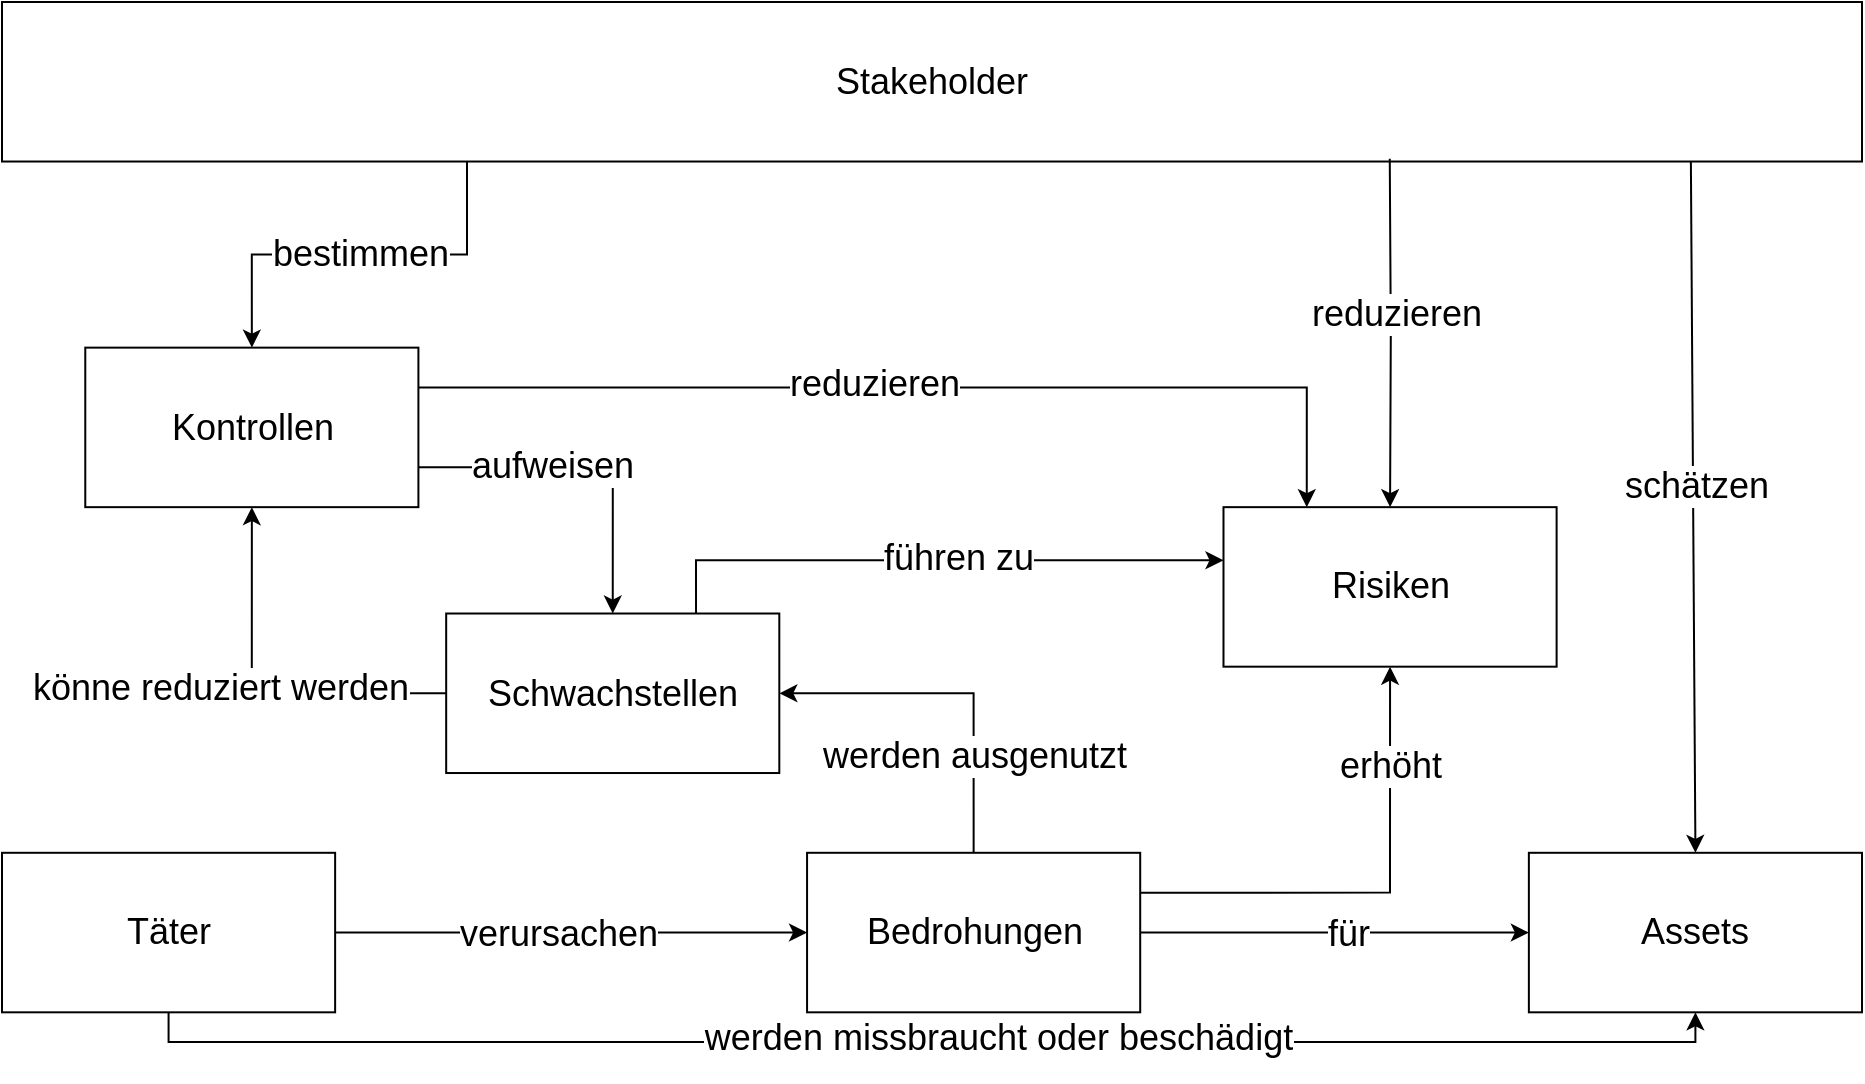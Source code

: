 <mxfile version="21.1.2" type="device">
  <diagram name="Seite-1" id="9n_mVQp0q794nJmX19Bo">
    <mxGraphModel dx="1809" dy="863" grid="1" gridSize="10" guides="1" tooltips="1" connect="1" arrows="1" fold="1" page="1" pageScale="1" pageWidth="1169" pageHeight="827" math="0" shadow="0">
      <root>
        <mxCell id="0" />
        <mxCell id="1" parent="0" />
        <mxCell id="gDdR1oW2WRKESxy-zavt-38" value="" style="group" vertex="1" connectable="0" parent="1">
          <mxGeometry x="10" y="40" width="930" height="540" as="geometry" />
        </mxCell>
        <mxCell id="gDdR1oW2WRKESxy-zavt-1" value="&lt;font style=&quot;font-size: 18px;&quot;&gt;Stakeholder&lt;/font&gt;" style="rounded=0;whiteSpace=wrap;html=1;" vertex="1" parent="gDdR1oW2WRKESxy-zavt-38">
          <mxGeometry width="930" height="79.762" as="geometry" />
        </mxCell>
        <mxCell id="gDdR1oW2WRKESxy-zavt-2" value="&lt;font style=&quot;font-size: 18px;&quot;&gt;Kontrollen&lt;/font&gt;" style="rounded=0;whiteSpace=wrap;html=1;" vertex="1" parent="gDdR1oW2WRKESxy-zavt-38">
          <mxGeometry x="41.642" y="172.818" width="166.567" height="79.762" as="geometry" />
        </mxCell>
        <mxCell id="gDdR1oW2WRKESxy-zavt-13" value="&lt;font style=&quot;font-size: 18px;&quot;&gt;bestimmen&lt;/font&gt;" style="edgeStyle=orthogonalEdgeStyle;rounded=0;orthogonalLoop=1;jettySize=auto;html=1;exitX=0.25;exitY=1;exitDx=0;exitDy=0;entryX=0.5;entryY=0;entryDx=0;entryDy=0;" edge="1" parent="gDdR1oW2WRKESxy-zavt-38" source="gDdR1oW2WRKESxy-zavt-1" target="gDdR1oW2WRKESxy-zavt-2">
          <mxGeometry relative="1" as="geometry">
            <mxPoint as="offset" />
          </mxGeometry>
        </mxCell>
        <mxCell id="gDdR1oW2WRKESxy-zavt-18" style="edgeStyle=orthogonalEdgeStyle;rounded=0;orthogonalLoop=1;jettySize=auto;html=1;exitX=0;exitY=0.5;exitDx=0;exitDy=0;entryX=0.5;entryY=1;entryDx=0;entryDy=0;" edge="1" parent="gDdR1oW2WRKESxy-zavt-38" source="gDdR1oW2WRKESxy-zavt-3" target="gDdR1oW2WRKESxy-zavt-2">
          <mxGeometry relative="1" as="geometry" />
        </mxCell>
        <mxCell id="gDdR1oW2WRKESxy-zavt-33" value="&lt;font style=&quot;font-size: 18px;&quot;&gt;könne reduziert werden&lt;/font&gt;" style="edgeLabel;html=1;align=center;verticalAlign=middle;resizable=0;points=[];" vertex="1" connectable="0" parent="gDdR1oW2WRKESxy-zavt-18">
          <mxGeometry x="-0.071" y="-3" relative="1" as="geometry">
            <mxPoint x="-25" as="offset" />
          </mxGeometry>
        </mxCell>
        <mxCell id="gDdR1oW2WRKESxy-zavt-3" value="&lt;font style=&quot;font-size: 18px;&quot;&gt;Schwachstellen&lt;/font&gt;" style="rounded=0;whiteSpace=wrap;html=1;" vertex="1" parent="gDdR1oW2WRKESxy-zavt-38">
          <mxGeometry x="222.09" y="305.756" width="166.567" height="79.762" as="geometry" />
        </mxCell>
        <mxCell id="gDdR1oW2WRKESxy-zavt-16" style="edgeStyle=orthogonalEdgeStyle;rounded=0;orthogonalLoop=1;jettySize=auto;html=1;exitX=1;exitY=0.75;exitDx=0;exitDy=0;entryX=0.5;entryY=0;entryDx=0;entryDy=0;" edge="1" parent="gDdR1oW2WRKESxy-zavt-38" source="gDdR1oW2WRKESxy-zavt-2" target="gDdR1oW2WRKESxy-zavt-3">
          <mxGeometry relative="1" as="geometry" />
        </mxCell>
        <mxCell id="gDdR1oW2WRKESxy-zavt-17" value="&lt;font style=&quot;font-size: 18px;&quot;&gt;aufweisen&lt;/font&gt;" style="edgeLabel;html=1;align=center;verticalAlign=middle;resizable=0;points=[];" vertex="1" connectable="0" parent="gDdR1oW2WRKESxy-zavt-16">
          <mxGeometry x="-0.217" y="1" relative="1" as="geometry">
            <mxPoint as="offset" />
          </mxGeometry>
        </mxCell>
        <mxCell id="gDdR1oW2WRKESxy-zavt-4" value="&lt;font style=&quot;font-size: 18px;&quot;&gt;Risiken&lt;/font&gt;" style="rounded=0;whiteSpace=wrap;html=1;" vertex="1" parent="gDdR1oW2WRKESxy-zavt-38">
          <mxGeometry x="610.746" y="252.581" width="166.567" height="79.762" as="geometry" />
        </mxCell>
        <mxCell id="gDdR1oW2WRKESxy-zavt-11" style="edgeStyle=orthogonalEdgeStyle;rounded=0;orthogonalLoop=1;jettySize=auto;html=1;entryX=0.5;entryY=0;entryDx=0;entryDy=0;" edge="1" parent="gDdR1oW2WRKESxy-zavt-38" target="gDdR1oW2WRKESxy-zavt-4">
          <mxGeometry relative="1" as="geometry">
            <mxPoint x="693.887" y="78.387" as="sourcePoint" />
          </mxGeometry>
        </mxCell>
        <mxCell id="gDdR1oW2WRKESxy-zavt-12" value="&lt;font style=&quot;font-size: 18px;&quot;&gt;reduzieren&lt;/font&gt;" style="edgeLabel;html=1;align=center;verticalAlign=middle;resizable=0;points=[];" vertex="1" connectable="0" parent="gDdR1oW2WRKESxy-zavt-11">
          <mxGeometry x="-0.111" y="2" relative="1" as="geometry">
            <mxPoint as="offset" />
          </mxGeometry>
        </mxCell>
        <mxCell id="gDdR1oW2WRKESxy-zavt-14" style="edgeStyle=orthogonalEdgeStyle;rounded=0;orthogonalLoop=1;jettySize=auto;html=1;exitX=1;exitY=0.25;exitDx=0;exitDy=0;entryX=0.25;entryY=0;entryDx=0;entryDy=0;" edge="1" parent="gDdR1oW2WRKESxy-zavt-38" source="gDdR1oW2WRKESxy-zavt-2" target="gDdR1oW2WRKESxy-zavt-4">
          <mxGeometry relative="1" as="geometry" />
        </mxCell>
        <mxCell id="gDdR1oW2WRKESxy-zavt-15" value="&lt;font style=&quot;font-size: 18px;&quot;&gt;reduzieren&lt;/font&gt;" style="edgeLabel;html=1;align=center;verticalAlign=middle;resizable=0;points=[];" vertex="1" connectable="0" parent="gDdR1oW2WRKESxy-zavt-14">
          <mxGeometry x="-0.098" y="2" relative="1" as="geometry">
            <mxPoint as="offset" />
          </mxGeometry>
        </mxCell>
        <mxCell id="gDdR1oW2WRKESxy-zavt-30" style="edgeStyle=orthogonalEdgeStyle;rounded=0;orthogonalLoop=1;jettySize=auto;html=1;exitX=0.75;exitY=0;exitDx=0;exitDy=0;entryX=0;entryY=0.333;entryDx=0;entryDy=0;entryPerimeter=0;" edge="1" parent="gDdR1oW2WRKESxy-zavt-38" source="gDdR1oW2WRKESxy-zavt-3" target="gDdR1oW2WRKESxy-zavt-4">
          <mxGeometry relative="1" as="geometry" />
        </mxCell>
        <mxCell id="gDdR1oW2WRKESxy-zavt-31" value="&lt;font style=&quot;font-size: 18px;&quot;&gt;führen zu&lt;/font&gt;" style="edgeLabel;html=1;align=center;verticalAlign=middle;resizable=0;points=[];" vertex="1" connectable="0" parent="gDdR1oW2WRKESxy-zavt-30">
          <mxGeometry x="-0.153" y="1" relative="1" as="geometry">
            <mxPoint x="34" as="offset" />
          </mxGeometry>
        </mxCell>
        <mxCell id="gDdR1oW2WRKESxy-zavt-5" value="&lt;font style=&quot;font-size: 18px;&quot;&gt;Assets&lt;/font&gt;" style="rounded=0;whiteSpace=wrap;html=1;" vertex="1" parent="gDdR1oW2WRKESxy-zavt-38">
          <mxGeometry x="763.433" y="425.399" width="166.567" height="79.762" as="geometry" />
        </mxCell>
        <mxCell id="gDdR1oW2WRKESxy-zavt-22" style="edgeStyle=orthogonalEdgeStyle;rounded=0;orthogonalLoop=1;jettySize=auto;html=1;exitX=1;exitY=0.5;exitDx=0;exitDy=0;entryX=0;entryY=0.5;entryDx=0;entryDy=0;" edge="1" parent="gDdR1oW2WRKESxy-zavt-38" source="gDdR1oW2WRKESxy-zavt-6" target="gDdR1oW2WRKESxy-zavt-5">
          <mxGeometry relative="1" as="geometry" />
        </mxCell>
        <mxCell id="gDdR1oW2WRKESxy-zavt-23" value="&lt;font style=&quot;font-size: 18px;&quot;&gt;für&lt;/font&gt;" style="edgeLabel;html=1;align=center;verticalAlign=middle;resizable=0;points=[];" vertex="1" connectable="0" parent="gDdR1oW2WRKESxy-zavt-22">
          <mxGeometry x="0.257" y="2" relative="1" as="geometry">
            <mxPoint x="-18" y="2" as="offset" />
          </mxGeometry>
        </mxCell>
        <mxCell id="gDdR1oW2WRKESxy-zavt-24" style="edgeStyle=orthogonalEdgeStyle;rounded=0;orthogonalLoop=1;jettySize=auto;html=1;exitX=1;exitY=0.25;exitDx=0;exitDy=0;entryX=0.5;entryY=1;entryDx=0;entryDy=0;" edge="1" parent="gDdR1oW2WRKESxy-zavt-38" source="gDdR1oW2WRKESxy-zavt-6" target="gDdR1oW2WRKESxy-zavt-4">
          <mxGeometry relative="1" as="geometry" />
        </mxCell>
        <mxCell id="gDdR1oW2WRKESxy-zavt-25" value="&lt;font style=&quot;font-size: 18px;&quot;&gt;erhöht&lt;/font&gt;" style="edgeLabel;html=1;align=center;verticalAlign=middle;resizable=0;points=[];" vertex="1" connectable="0" parent="gDdR1oW2WRKESxy-zavt-24">
          <mxGeometry x="0.68" y="-2" relative="1" as="geometry">
            <mxPoint x="-2" y="12" as="offset" />
          </mxGeometry>
        </mxCell>
        <mxCell id="gDdR1oW2WRKESxy-zavt-26" style="edgeStyle=orthogonalEdgeStyle;rounded=0;orthogonalLoop=1;jettySize=auto;html=1;exitX=0.5;exitY=0;exitDx=0;exitDy=0;entryX=1;entryY=0.5;entryDx=0;entryDy=0;" edge="1" parent="gDdR1oW2WRKESxy-zavt-38" source="gDdR1oW2WRKESxy-zavt-6" target="gDdR1oW2WRKESxy-zavt-3">
          <mxGeometry relative="1" as="geometry" />
        </mxCell>
        <mxCell id="gDdR1oW2WRKESxy-zavt-27" value="&lt;font style=&quot;font-size: 18px;&quot;&gt;werden ausgenutzt&lt;/font&gt;" style="edgeLabel;html=1;align=center;verticalAlign=middle;resizable=0;points=[];" vertex="1" connectable="0" parent="gDdR1oW2WRKESxy-zavt-26">
          <mxGeometry x="-0.215" y="2" relative="1" as="geometry">
            <mxPoint x="2" y="21" as="offset" />
          </mxGeometry>
        </mxCell>
        <mxCell id="gDdR1oW2WRKESxy-zavt-6" value="&lt;font style=&quot;font-size: 18px;&quot;&gt;Bedrohungen&lt;/font&gt;" style="rounded=0;whiteSpace=wrap;html=1;" vertex="1" parent="gDdR1oW2WRKESxy-zavt-38">
          <mxGeometry x="402.537" y="425.399" width="166.567" height="79.762" as="geometry" />
        </mxCell>
        <mxCell id="gDdR1oW2WRKESxy-zavt-20" style="edgeStyle=orthogonalEdgeStyle;rounded=0;orthogonalLoop=1;jettySize=auto;html=1;exitX=1;exitY=0.5;exitDx=0;exitDy=0;entryX=0;entryY=0.5;entryDx=0;entryDy=0;" edge="1" parent="gDdR1oW2WRKESxy-zavt-38" source="gDdR1oW2WRKESxy-zavt-7" target="gDdR1oW2WRKESxy-zavt-6">
          <mxGeometry relative="1" as="geometry" />
        </mxCell>
        <mxCell id="gDdR1oW2WRKESxy-zavt-21" value="&lt;font style=&quot;font-size: 18px;&quot;&gt;verursachen&lt;/font&gt;" style="edgeLabel;html=1;align=center;verticalAlign=middle;resizable=0;points=[];" vertex="1" connectable="0" parent="gDdR1oW2WRKESxy-zavt-20">
          <mxGeometry x="0.314" y="-2" relative="1" as="geometry">
            <mxPoint x="-44" y="-2" as="offset" />
          </mxGeometry>
        </mxCell>
        <mxCell id="gDdR1oW2WRKESxy-zavt-28" style="edgeStyle=orthogonalEdgeStyle;rounded=0;orthogonalLoop=1;jettySize=auto;html=1;exitX=0.5;exitY=1;exitDx=0;exitDy=0;entryX=0.5;entryY=1;entryDx=0;entryDy=0;" edge="1" parent="gDdR1oW2WRKESxy-zavt-38" source="gDdR1oW2WRKESxy-zavt-7" target="gDdR1oW2WRKESxy-zavt-5">
          <mxGeometry relative="1" as="geometry">
            <Array as="points">
              <mxPoint x="83" y="520" />
              <mxPoint x="847" y="520" />
            </Array>
          </mxGeometry>
        </mxCell>
        <mxCell id="gDdR1oW2WRKESxy-zavt-29" value="&lt;font style=&quot;font-size: 18px;&quot;&gt;werden missbraucht oder beschädigt&lt;/font&gt;" style="edgeLabel;html=1;align=center;verticalAlign=middle;resizable=0;points=[];" vertex="1" connectable="0" parent="gDdR1oW2WRKESxy-zavt-28">
          <mxGeometry x="0.279" y="2" relative="1" as="geometry">
            <mxPoint x="-78" as="offset" />
          </mxGeometry>
        </mxCell>
        <mxCell id="gDdR1oW2WRKESxy-zavt-7" value="&lt;font style=&quot;font-size: 18px;&quot;&gt;Täter&lt;/font&gt;" style="rounded=0;whiteSpace=wrap;html=1;" vertex="1" parent="gDdR1oW2WRKESxy-zavt-38">
          <mxGeometry y="425.399" width="166.567" height="79.762" as="geometry" />
        </mxCell>
        <mxCell id="gDdR1oW2WRKESxy-zavt-36" value="" style="endArrow=classic;html=1;rounded=0;entryX=0.5;entryY=0;entryDx=0;entryDy=0;exitX=0.908;exitY=0.999;exitDx=0;exitDy=0;exitPerimeter=0;" edge="1" parent="gDdR1oW2WRKESxy-zavt-38" source="gDdR1oW2WRKESxy-zavt-1" target="gDdR1oW2WRKESxy-zavt-5">
          <mxGeometry width="50" height="50" relative="1" as="geometry">
            <mxPoint x="509.275" y="278.71" as="sourcePoint" />
            <mxPoint x="554.746" y="235.161" as="targetPoint" />
          </mxGeometry>
        </mxCell>
        <mxCell id="gDdR1oW2WRKESxy-zavt-37" value="&lt;font style=&quot;font-size: 18px;&quot;&gt;schätzen&lt;/font&gt;" style="edgeLabel;html=1;align=center;verticalAlign=middle;resizable=0;points=[];" vertex="1" connectable="0" parent="gDdR1oW2WRKESxy-zavt-36">
          <mxGeometry x="-0.335" y="4" relative="1" as="geometry">
            <mxPoint x="-2" y="47" as="offset" />
          </mxGeometry>
        </mxCell>
      </root>
    </mxGraphModel>
  </diagram>
</mxfile>
